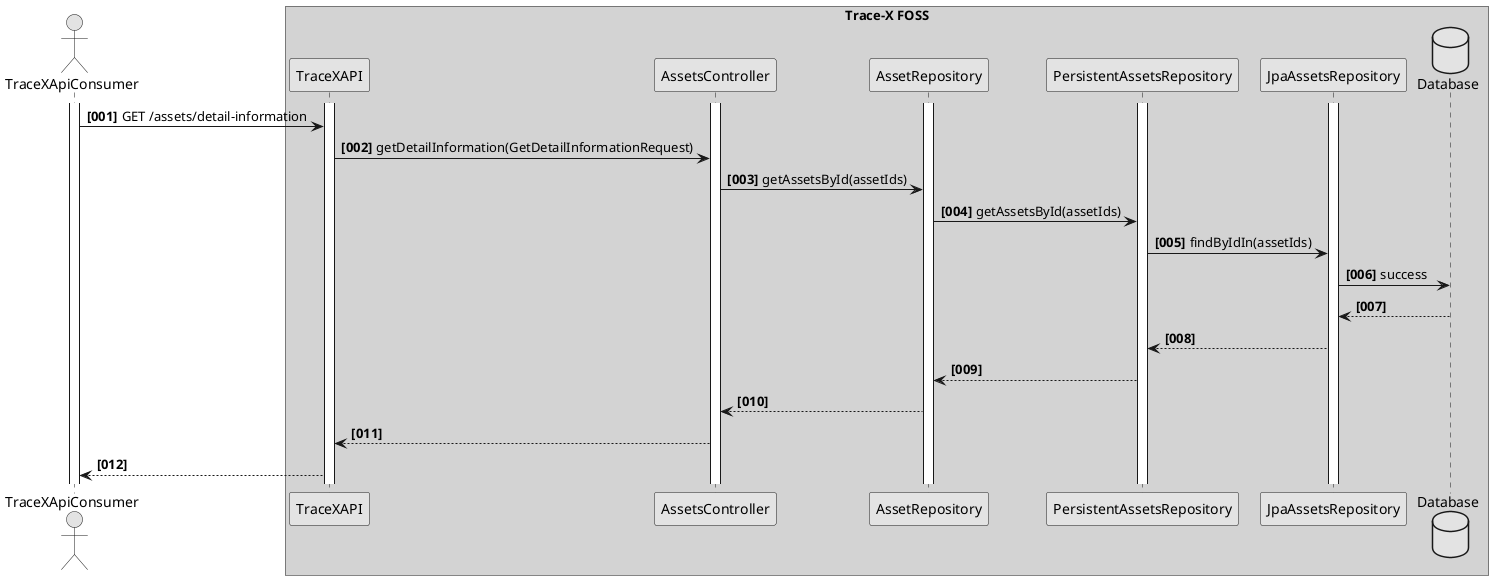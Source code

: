 @startuml
skinparam monochrome true
skinparam shadowing false
autonumber "<b>[000]"

actor TraceXApiConsumer
activate TraceXApiConsumer


box "Trace-X FOSS" #LightGrey
participant TraceXAPI
activate TraceXAPI
participant AssetsController
activate AssetsController
participant AssetRepository
activate AssetRepository
participant PersistentAssetsRepository
activate PersistentAssetsRepository
participant JpaAssetsRepository
activate JpaAssetsRepository
database Database

TraceXApiConsumer -> TraceXAPI : GET /assets/detail-information
TraceXAPI -> AssetsController : getDetailInformation(GetDetailInformationRequest)
AssetsController -> AssetRepository : getAssetsById(assetIds)
AssetRepository -> PersistentAssetsRepository: getAssetsById(assetIds)
PersistentAssetsRepository -> JpaAssetsRepository: findByIdIn(assetIds)
JpaAssetsRepository -> Database : success

JpaAssetsRepository <-- Database
PersistentAssetsRepository <-- JpaAssetsRepository
AssetRepository <-- PersistentAssetsRepository
AssetsController <-- AssetRepository
TraceXAPI <-- AssetsController
TraceXApiConsumer <-- TraceXAPI

@enduml
